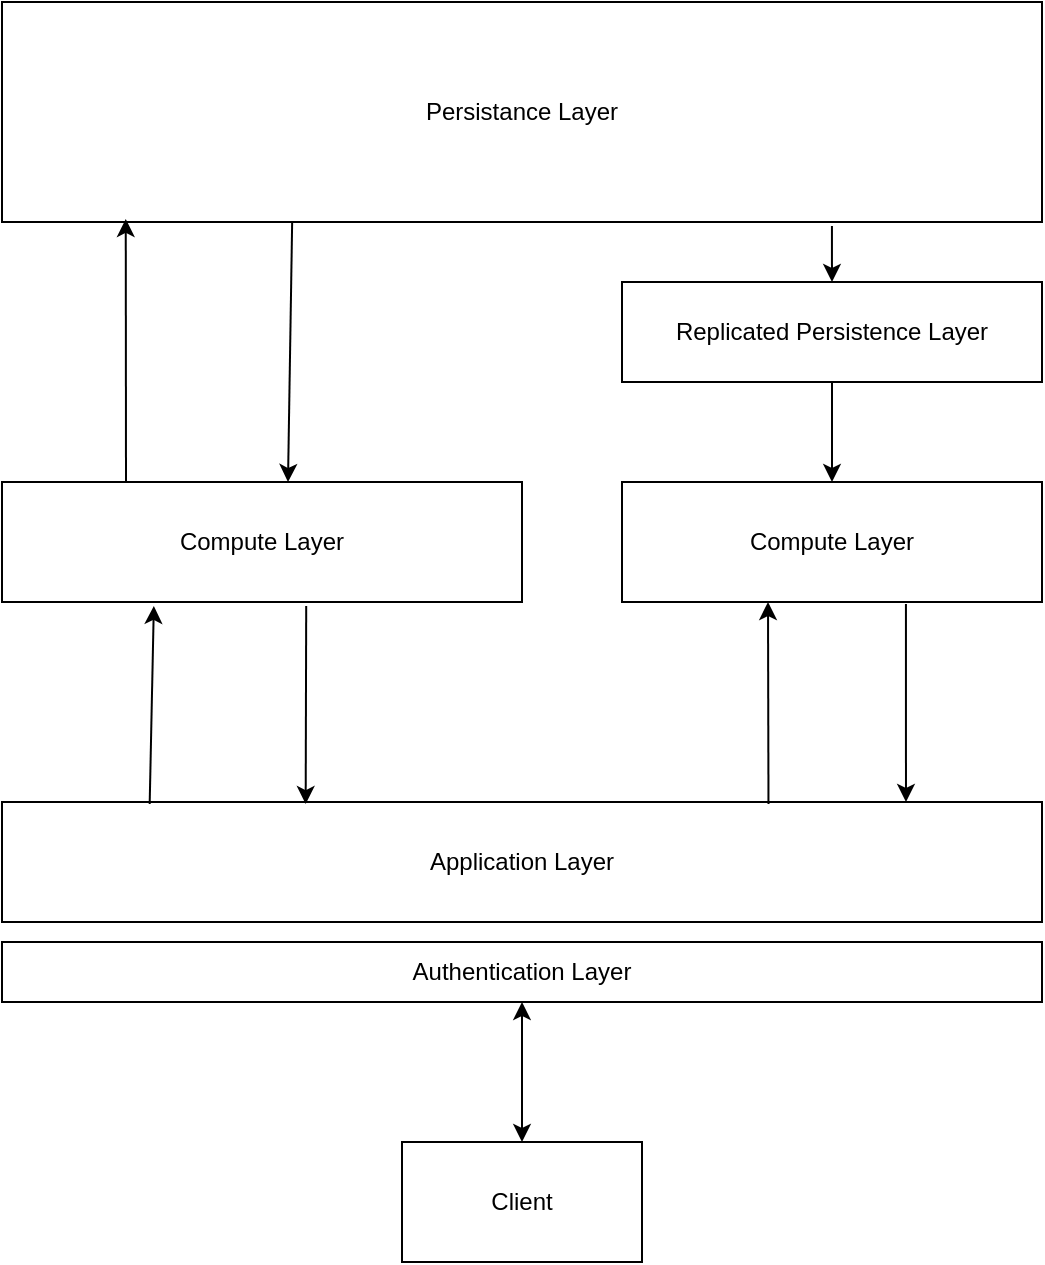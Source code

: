 <mxfile version="15.7.4" type="device"><diagram name="Page-1" id="5f0bae14-7c28-e335-631c-24af17079c00"><mxGraphModel dx="1093" dy="1018" grid="1" gridSize="10" guides="1" tooltips="1" connect="1" arrows="1" fold="1" page="1" pageScale="1" pageWidth="1100" pageHeight="850" background="none" math="0" shadow="0"><root><mxCell id="0"/><mxCell id="1" parent="0"/><mxCell id="NzHlEut6hph3XDfrCpg_-1" value="Client" style="rounded=0;whiteSpace=wrap;html=1;" vertex="1" parent="1"><mxGeometry x="480" y="670" width="120" height="60" as="geometry"/></mxCell><mxCell id="NzHlEut6hph3XDfrCpg_-2" value="Application Layer" style="rounded=0;whiteSpace=wrap;html=1;" vertex="1" parent="1"><mxGeometry x="280" y="500" width="520" height="60" as="geometry"/></mxCell><mxCell id="NzHlEut6hph3XDfrCpg_-4" value="Persistance Layer" style="rounded=0;whiteSpace=wrap;html=1;" vertex="1" parent="1"><mxGeometry x="280" y="100" width="520" height="110" as="geometry"/></mxCell><mxCell id="NzHlEut6hph3XDfrCpg_-7" value="Compute Layer" style="rounded=0;whiteSpace=wrap;html=1;" vertex="1" parent="1"><mxGeometry x="280" y="340" width="260" height="60" as="geometry"/></mxCell><mxCell id="NzHlEut6hph3XDfrCpg_-25" value="" style="endArrow=classic;startArrow=classic;html=1;rounded=0;entryX=0.5;entryY=0;entryDx=0;entryDy=0;" edge="1" parent="1" target="NzHlEut6hph3XDfrCpg_-1"><mxGeometry width="50" height="50" relative="1" as="geometry"><mxPoint x="540" y="600" as="sourcePoint"/><mxPoint x="570" y="450" as="targetPoint"/></mxGeometry></mxCell><mxCell id="NzHlEut6hph3XDfrCpg_-27" value="Replicated Persistence Layer" style="rounded=0;whiteSpace=wrap;html=1;" vertex="1" parent="1"><mxGeometry x="590" y="240" width="210" height="50" as="geometry"/></mxCell><mxCell id="NzHlEut6hph3XDfrCpg_-28" value="" style="endArrow=classic;html=1;rounded=0;entryX=0.292;entryY=1.033;entryDx=0;entryDy=0;exitX=0.142;exitY=0.017;exitDx=0;exitDy=0;exitPerimeter=0;entryPerimeter=0;" edge="1" parent="1" source="NzHlEut6hph3XDfrCpg_-2" target="NzHlEut6hph3XDfrCpg_-7"><mxGeometry width="50" height="50" relative="1" as="geometry"><mxPoint x="475" y="500" as="sourcePoint"/><mxPoint x="570" y="450" as="targetPoint"/></mxGeometry></mxCell><mxCell id="NzHlEut6hph3XDfrCpg_-29" value="" style="endArrow=classic;html=1;rounded=0;exitX=0.585;exitY=1.033;exitDx=0;exitDy=0;entryX=0.292;entryY=0.017;entryDx=0;entryDy=0;entryPerimeter=0;exitPerimeter=0;" edge="1" parent="1" source="NzHlEut6hph3XDfrCpg_-7" target="NzHlEut6hph3XDfrCpg_-2"><mxGeometry width="50" height="50" relative="1" as="geometry"><mxPoint x="485" y="510" as="sourcePoint"/><mxPoint x="605" y="500" as="targetPoint"/></mxGeometry></mxCell><mxCell id="NzHlEut6hph3XDfrCpg_-30" value="" style="endArrow=classic;html=1;rounded=0;entryX=0.119;entryY=0.986;entryDx=0;entryDy=0;entryPerimeter=0;" edge="1" parent="1" target="NzHlEut6hph3XDfrCpg_-4"><mxGeometry width="50" height="50" relative="1" as="geometry"><mxPoint x="342" y="340" as="sourcePoint"/><mxPoint x="500" y="280" as="targetPoint"/></mxGeometry></mxCell><mxCell id="NzHlEut6hph3XDfrCpg_-31" value="" style="endArrow=classic;html=1;rounded=0;entryX=0.55;entryY=0;entryDx=0;entryDy=0;exitX=0.279;exitY=1;exitDx=0;exitDy=0;exitPerimeter=0;entryPerimeter=0;" edge="1" parent="1" source="NzHlEut6hph3XDfrCpg_-4" target="NzHlEut6hph3XDfrCpg_-7"><mxGeometry width="50" height="50" relative="1" as="geometry"><mxPoint x="520" y="500" as="sourcePoint"/><mxPoint x="570" y="450" as="targetPoint"/></mxGeometry></mxCell><mxCell id="NzHlEut6hph3XDfrCpg_-33" value="" style="endArrow=classic;html=1;rounded=0;entryX=0.5;entryY=0;entryDx=0;entryDy=0;exitX=0.5;exitY=1;exitDx=0;exitDy=0;" edge="1" parent="1" source="NzHlEut6hph3XDfrCpg_-27" target="NzHlEut6hph3XDfrCpg_-35"><mxGeometry width="50" height="50" relative="1" as="geometry"><mxPoint x="520" y="500" as="sourcePoint"/><mxPoint x="570" y="450" as="targetPoint"/></mxGeometry></mxCell><mxCell id="NzHlEut6hph3XDfrCpg_-34" value="Authentication Layer" style="rounded=0;whiteSpace=wrap;html=1;" vertex="1" parent="1"><mxGeometry x="280" y="570" width="520" height="30" as="geometry"/></mxCell><mxCell id="NzHlEut6hph3XDfrCpg_-35" value="Compute Layer" style="rounded=0;whiteSpace=wrap;html=1;" vertex="1" parent="1"><mxGeometry x="590" y="340" width="210" height="60" as="geometry"/></mxCell><mxCell id="NzHlEut6hph3XDfrCpg_-37" value="" style="endArrow=classic;html=1;rounded=0;entryX=0.5;entryY=0;entryDx=0;entryDy=0;exitX=0.798;exitY=1.018;exitDx=0;exitDy=0;exitPerimeter=0;" edge="1" parent="1" source="NzHlEut6hph3XDfrCpg_-4" target="NzHlEut6hph3XDfrCpg_-27"><mxGeometry width="50" height="50" relative="1" as="geometry"><mxPoint x="695" y="220" as="sourcePoint"/><mxPoint x="695" y="210" as="targetPoint"/></mxGeometry></mxCell><mxCell id="NzHlEut6hph3XDfrCpg_-38" value="" style="endArrow=classic;html=1;rounded=0;exitX=0.737;exitY=0.017;exitDx=0;exitDy=0;exitPerimeter=0;" edge="1" parent="1" source="NzHlEut6hph3XDfrCpg_-2"><mxGeometry width="50" height="50" relative="1" as="geometry"><mxPoint x="520" y="500" as="sourcePoint"/><mxPoint x="663" y="400" as="targetPoint"/></mxGeometry></mxCell><mxCell id="NzHlEut6hph3XDfrCpg_-39" value="" style="endArrow=classic;html=1;rounded=0;exitX=0.676;exitY=1.017;exitDx=0;exitDy=0;exitPerimeter=0;" edge="1" parent="1" source="NzHlEut6hph3XDfrCpg_-35"><mxGeometry width="50" height="50" relative="1" as="geometry"><mxPoint x="673.24" y="511.02" as="sourcePoint"/><mxPoint x="732" y="500" as="targetPoint"/></mxGeometry></mxCell></root></mxGraphModel></diagram></mxfile>